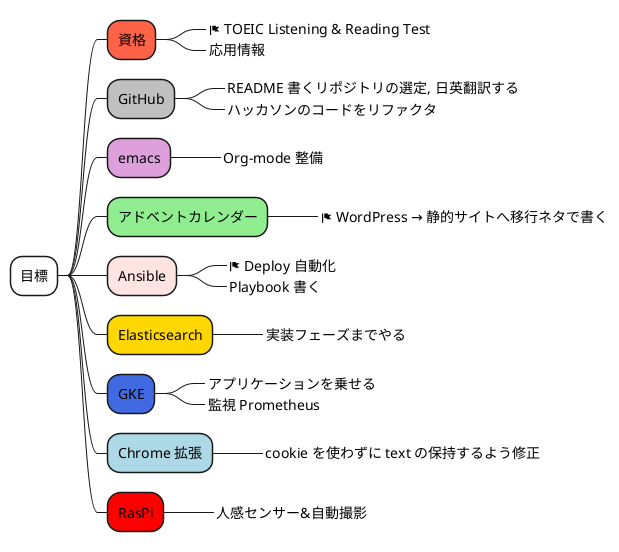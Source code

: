 @startmindmap
*[#white] 目標
**[#tomato] 資格
***_ <&flag> TOEIC Listening & Reading Test
***_ 応用情報
**[#silver] GitHub
***_ README 書くリポジトリの選定, 日英翻訳する
***_ ハッカソンのコードをリファクタ
**[#plum] emacs
***_ Org-mode 整備
**[#lightgreen] アドベントカレンダー
***_ <&flag> WordPress → 静的サイトへ移行ネタで書く
**[#mistyrose] Ansible
***_ <&flag> Deploy 自動化
***_ Playbook 書く
**[#gold] Elasticsearch
***_ 実装フェーズまでやる
**[#royalblue] GKE
***_ アプリケーションを乗せる
***_ 監視 Prometheus
**[#lightblue] Chrome 拡張
***_ cookie を使わずに text の保持するよう修正
**[#red] RasPi
***_ 人感センサー&自動撮影
@endmindmap
